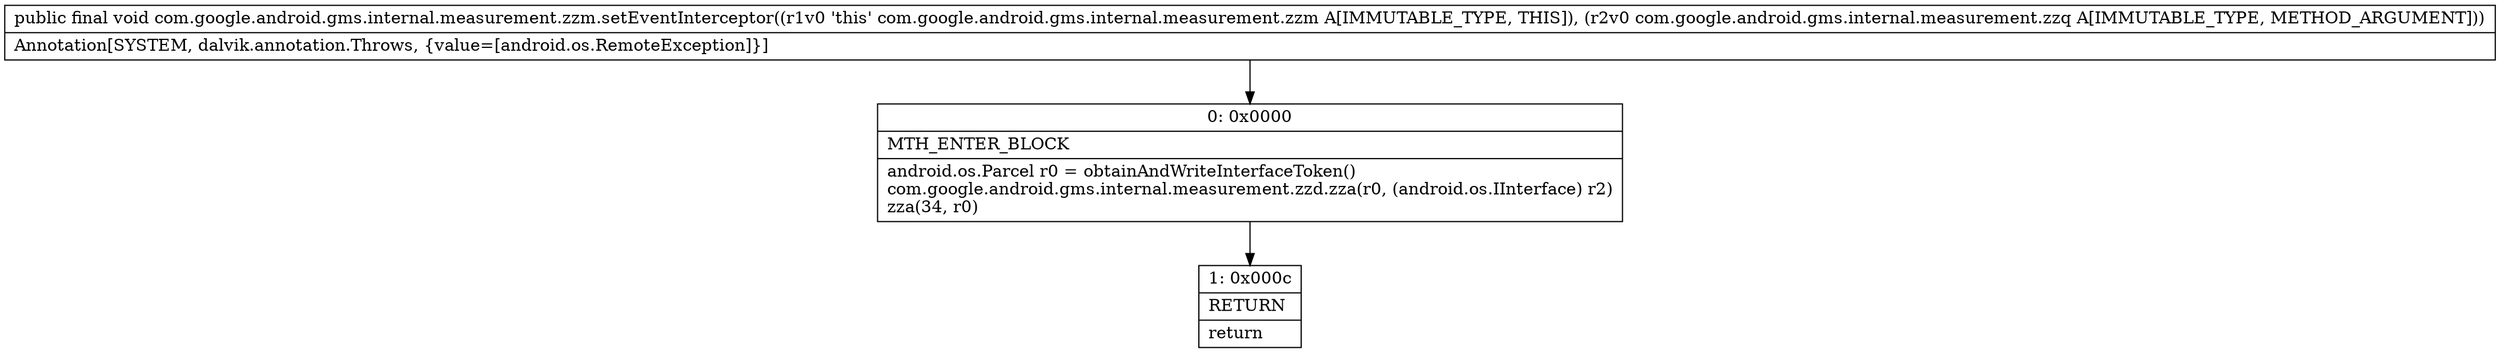 digraph "CFG forcom.google.android.gms.internal.measurement.zzm.setEventInterceptor(Lcom\/google\/android\/gms\/internal\/measurement\/zzq;)V" {
Node_0 [shape=record,label="{0\:\ 0x0000|MTH_ENTER_BLOCK\l|android.os.Parcel r0 = obtainAndWriteInterfaceToken()\lcom.google.android.gms.internal.measurement.zzd.zza(r0, (android.os.IInterface) r2)\lzza(34, r0)\l}"];
Node_1 [shape=record,label="{1\:\ 0x000c|RETURN\l|return\l}"];
MethodNode[shape=record,label="{public final void com.google.android.gms.internal.measurement.zzm.setEventInterceptor((r1v0 'this' com.google.android.gms.internal.measurement.zzm A[IMMUTABLE_TYPE, THIS]), (r2v0 com.google.android.gms.internal.measurement.zzq A[IMMUTABLE_TYPE, METHOD_ARGUMENT]))  | Annotation[SYSTEM, dalvik.annotation.Throws, \{value=[android.os.RemoteException]\}]\l}"];
MethodNode -> Node_0;
Node_0 -> Node_1;
}

